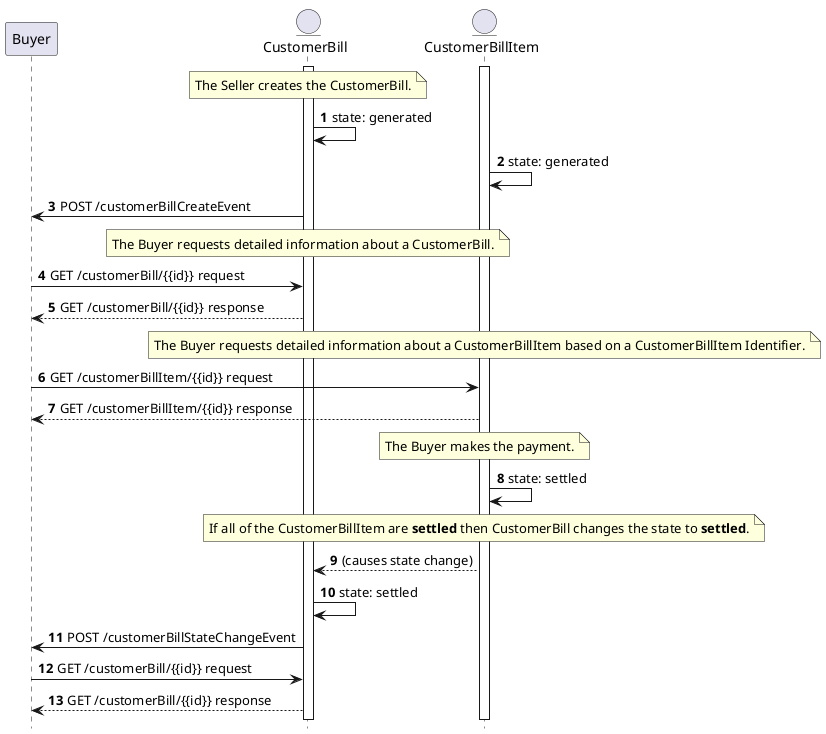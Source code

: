 @startuml

hide footbox

participant Buyer
entity "CustomerBill" as B
entity "CustomerBillItem" as BI

autonumber

activate B
activate BI
' Seller creates the CustomerBill
note over B: The Seller creates the CustomerBill.

B -> B: state: generated
BI -> BI: state: generated
B -> Buyer: POST /customerBillCreateEvent
' Add the initial state of BI
note over B: The Buyer requests detailed information about a CustomerBill.
Buyer -> B : GET /customerBill/{{id}} request
B --> Buyer: GET /customerBill/{{id}} response
note over BI: The Buyer requests detailed information about a CustomerBillItem based on a CustomerBillItem Identifier.
Buyer -> BI : GET /customerBillItem/{{id}} request
BI --> Buyer: GET /customerBillItem/{{id}} response
note over BI: The Buyer makes the payment.
BI -> BI: state: settled
note over BI: If all of the CustomerBillItem are **settled** then CustomerBill changes the state to **settled**.
BI --> B: (causes state change)
B -> B: state: settled
B -> Buyer: POST /customerBillStateChangeEvent
Buyer -> B : GET /customerBill/{{id}} request
B --> Buyer: GET /customerBill/{{id}} response

@enduml
